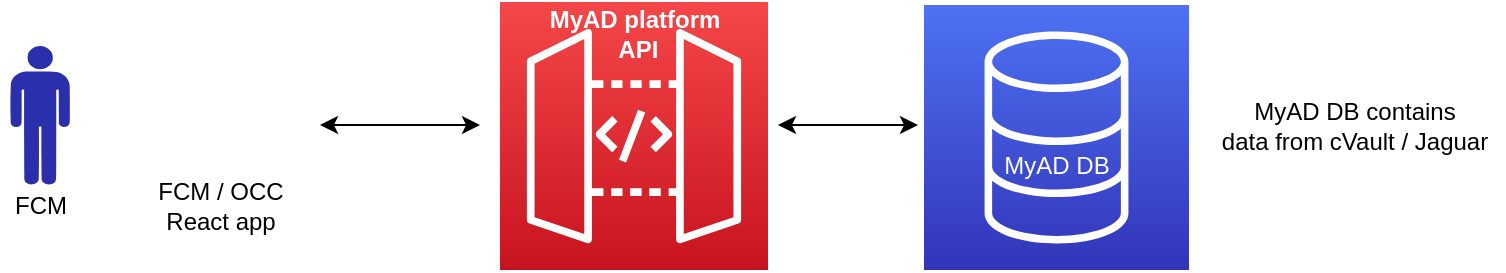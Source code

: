 <mxfile version="12.7.3" type="github">
  <diagram id="SjLeIIDS42xYTo4wjzNZ" name="Page-1">
    <mxGraphModel dx="1050" dy="464" grid="1" gridSize="10" guides="1" tooltips="1" connect="1" arrows="1" fold="1" page="1" pageScale="1" pageWidth="850" pageHeight="1100" math="0" shadow="0">
      <root>
        <mxCell id="0" />
        <mxCell id="Ka8gP7VvI0fFcUKiOHhF-43" value="app view" style="locked=1;" parent="0" visible="0" />
        <mxCell id="Ka8gP7VvI0fFcUKiOHhF-44" value="&lt;div style=&quot;text-align: justify&quot;&gt;&lt;span style=&quot;color: rgb(102 , 0 , 204)&quot;&gt;&amp;nbsp; &amp;nbsp; Business Layer&lt;/span&gt;&lt;/div&gt;&lt;div style=&quot;text-align: justify&quot;&gt;&lt;span style=&quot;color: rgb(102 , 0 , 204)&quot;&gt;&lt;br&gt;&lt;/span&gt;&lt;/div&gt;&lt;div style=&quot;text-align: justify&quot;&gt;&lt;span style=&quot;color: rgb(102 , 0 , 204)&quot;&gt;&lt;br&gt;&lt;/span&gt;&lt;/div&gt;&lt;div style=&quot;text-align: justify&quot;&gt;&lt;span style=&quot;color: rgb(102 , 0 , 204)&quot;&gt;&lt;br&gt;&lt;/span&gt;&lt;/div&gt;&lt;div style=&quot;text-align: justify&quot;&gt;&lt;span style=&quot;color: rgb(102 , 0 , 204)&quot;&gt;&lt;br&gt;&lt;/span&gt;&lt;/div&gt;&lt;div style=&quot;text-align: justify&quot;&gt;&lt;span style=&quot;color: rgb(102 , 0 , 204)&quot;&gt;&lt;br&gt;&lt;/span&gt;&lt;/div&gt;&lt;div style=&quot;text-align: justify&quot;&gt;&lt;span style=&quot;color: rgb(102 , 0 , 204)&quot;&gt;&lt;br&gt;&lt;/span&gt;&lt;/div&gt;&lt;div style=&quot;text-align: justify&quot;&gt;&lt;span style=&quot;color: rgb(102 , 0 , 204)&quot;&gt;&lt;br&gt;&lt;/span&gt;&lt;/div&gt;&lt;div style=&quot;text-align: justify&quot;&gt;&lt;span style=&quot;color: rgb(102 , 0 , 204)&quot;&gt;&lt;br&gt;&lt;/span&gt;&lt;/div&gt;&lt;div style=&quot;text-align: justify&quot;&gt;&lt;span style=&quot;color: rgb(102 , 0 , 204)&quot;&gt;&lt;br&gt;&lt;/span&gt;&lt;/div&gt;&lt;div style=&quot;text-align: justify&quot;&gt;&lt;br&gt;&lt;/div&gt;&lt;div style=&quot;text-align: justify&quot;&gt;&lt;span style=&quot;color: rgb(102 , 0 , 204)&quot;&gt;&lt;br&gt;&lt;/span&gt;&lt;/div&gt;" style="rounded=1;whiteSpace=wrap;html=1;fillColor=#e1d5e7;strokeColor=#9673a6;align=left;" parent="Ka8gP7VvI0fFcUKiOHhF-43" vertex="1">
          <mxGeometry x="144" y="300.25" width="580" height="189.75" as="geometry" />
        </mxCell>
        <mxCell id="Ka8gP7VvI0fFcUKiOHhF-45" value="&lt;span style=&quot;white-space: normal&quot;&gt;UI components (using horizon components)&lt;/span&gt;" style="rounded=1;whiteSpace=wrap;html=1;fillColor=#f8cecc;strokeColor=#b85450;fontColor=#CC0000;" parent="Ka8gP7VvI0fFcUKiOHhF-43" vertex="1">
          <mxGeometry x="186.308" y="431.525" width="481.846" height="50.325" as="geometry" />
        </mxCell>
        <mxCell id="Ka8gP7VvI0fFcUKiOHhF-46" value="controller / state management layer" style="rounded=1;whiteSpace=wrap;html=1;fillColor=#fff2cc;strokeColor=#d6b656;fontColor=#CC6600;" parent="Ka8gP7VvI0fFcUKiOHhF-43" vertex="1">
          <mxGeometry x="186.308" y="343.15" width="481.846" height="41.25" as="geometry" />
        </mxCell>
        <mxCell id="Ka8gP7VvI0fFcUKiOHhF-50" value="Application bootstrap and routing layer" style="rounded=1;whiteSpace=wrap;html=1;fillColor=#ffe6cc;strokeColor=#d79b00;fontColor=#FF8000;" parent="Ka8gP7VvI0fFcUKiOHhF-43" vertex="1">
          <mxGeometry x="143" y="168" width="580" height="74.25" as="geometry" />
        </mxCell>
        <mxCell id="Ka8gP7VvI0fFcUKiOHhF-55" value="" style="group" parent="Ka8gP7VvI0fFcUKiOHhF-43" vertex="1" connectable="0">
          <mxGeometry x="411.615" y="246.5" width="66.031" height="49.5" as="geometry" />
        </mxCell>
        <mxCell id="Ka8gP7VvI0fFcUKiOHhF-53" value="" style="shape=flexArrow;endArrow=classic;html=1;strokeColor=#d79b00;fontColor=#FF8000;fillColor=#ffe6cc;" parent="Ka8gP7VvI0fFcUKiOHhF-55" edge="1">
          <mxGeometry width="50" height="50" relative="1" as="geometry">
            <mxPoint as="sourcePoint" />
            <mxPoint y="49.5" as="targetPoint" />
          </mxGeometry>
        </mxCell>
        <mxCell id="Ka8gP7VvI0fFcUKiOHhF-54" value="delegate" style="text;html=1;align=center;verticalAlign=middle;resizable=0;points=[];autosize=1;fontColor=#FF8000;" parent="Ka8gP7VvI0fFcUKiOHhF-55" vertex="1">
          <mxGeometry x="12.492" y="8.25" width="60" height="20" as="geometry" />
        </mxCell>
        <mxCell id="Ka8gP7VvI0fFcUKiOHhF-57" value="Redux&lt;br&gt;Store" style="rounded=1;whiteSpace=wrap;html=1;fillColor=#d5e8d4;strokeColor=#82b366;direction=south;fontColor=#006600;" parent="Ka8gP7VvI0fFcUKiOHhF-43" vertex="1">
          <mxGeometry x="10" y="160" width="74.25" height="320" as="geometry" />
        </mxCell>
        <mxCell id="Ka8gP7VvI0fFcUKiOHhF-58" value="" style="shape=flexArrow;endArrow=classic;startArrow=classic;html=1;strokeColor=#82b366;fontColor=#006600;fillColor=#d5e8d4;" parent="Ka8gP7VvI0fFcUKiOHhF-43" edge="1">
          <mxGeometry width="50" height="50" relative="1" as="geometry">
            <mxPoint x="85.25" y="204" as="sourcePoint" />
            <mxPoint x="141" y="204" as="targetPoint" />
          </mxGeometry>
        </mxCell>
        <mxCell id="Ka8gP7VvI0fFcUKiOHhF-59" value="" style="shape=flexArrow;endArrow=classic;startArrow=classic;html=1;strokeColor=#82b366;fontColor=#006600;fillColor=#d5e8d4;" parent="Ka8gP7VvI0fFcUKiOHhF-43" edge="1">
          <mxGeometry width="50" height="50" relative="1" as="geometry">
            <mxPoint x="85.25" y="384.4" as="sourcePoint" />
            <mxPoint x="141" y="384.4" as="targetPoint" />
          </mxGeometry>
        </mxCell>
        <mxCell id="Ka8gP7VvI0fFcUKiOHhF-60" value="store &lt;br&gt;and retieve&amp;nbsp;&lt;br&gt;data" style="text;html=1;align=center;verticalAlign=middle;resizable=0;points=[];autosize=1;fontColor=#006600;" parent="Ka8gP7VvI0fFcUKiOHhF-43" vertex="1">
          <mxGeometry x="81" y="260" width="80" height="50" as="geometry" />
        </mxCell>
        <mxCell id="Ka8gP7VvI0fFcUKiOHhF-61" value="MyAD&lt;br&gt;Platform API&lt;br&gt;(1)" style="rounded=1;whiteSpace=wrap;html=1;direction=south;fillColor=#dae8fc;strokeColor=#6c8ebf;fontColor=#0000CC;dashed=1;" parent="Ka8gP7VvI0fFcUKiOHhF-43" vertex="1">
          <mxGeometry x="780" y="302.02" width="60" height="186.22" as="geometry" />
        </mxCell>
        <mxCell id="Ka8gP7VvI0fFcUKiOHhF-62" value="" style="shape=flexArrow;endArrow=classic;startArrow=classic;html=1;strokeColor=#6c8ebf;fontColor=#006600;fillColor=#dae8fc;exitX=1;exitY=0.5;exitDx=0;exitDy=0;" parent="Ka8gP7VvI0fFcUKiOHhF-43" source="Ka8gP7VvI0fFcUKiOHhF-46" edge="1">
          <mxGeometry width="50" height="50" relative="1" as="geometry">
            <mxPoint x="723" y="363.28" as="sourcePoint" />
            <mxPoint x="778.75" y="363.28" as="targetPoint" />
          </mxGeometry>
        </mxCell>
        <mxCell id="Ka8gP7VvI0fFcUKiOHhF-63" value="api calls" style="text;html=1;align=center;verticalAlign=middle;resizable=0;points=[];autosize=1;fontColor=#0000CC;" parent="Ka8gP7VvI0fFcUKiOHhF-43" vertex="1">
          <mxGeometry x="720" y="323.15" width="60" height="20" as="geometry" />
        </mxCell>
        <mxCell id="Ka8gP7VvI0fFcUKiOHhF-66" value="(1) : The MyAD platform API is covered in another ARD" style="text;align=right;verticalAlign=middle;resizable=0;points=[];autosize=1;fontColor=#0000CC;labelBorderColor=none;textDirection=ltr;labelPosition=left;verticalLabelPosition=middle;" parent="Ka8gP7VvI0fFcUKiOHhF-43" vertex="1">
          <mxGeometry x="452" y="510" width="328" height="20" as="geometry" />
        </mxCell>
        <mxCell id="Ka8gP7VvI0fFcUKiOHhF-67" value="" style="shape=flexArrow;endArrow=classic;html=1;strokeColor=#6600CC;fontColor=#0000CC;" parent="Ka8gP7VvI0fFcUKiOHhF-43" edge="1">
          <mxGeometry width="50" height="50" relative="1" as="geometry">
            <mxPoint x="280" y="388" as="sourcePoint" />
            <mxPoint x="280" y="428" as="targetPoint" />
          </mxGeometry>
        </mxCell>
        <mxCell id="Ka8gP7VvI0fFcUKiOHhF-68" value="" style="shape=flexArrow;endArrow=classic;html=1;strokeColor=#6600CC;fontColor=#0000CC;" parent="Ka8gP7VvI0fFcUKiOHhF-43" edge="1">
          <mxGeometry width="50" height="50" relative="1" as="geometry">
            <mxPoint x="510" y="428.53" as="sourcePoint" />
            <mxPoint x="510" y="388.53" as="targetPoint" />
          </mxGeometry>
        </mxCell>
        <mxCell id="Ka8gP7VvI0fFcUKiOHhF-69" value="re-render on&lt;br&gt;&amp;nbsp;state changes" style="text;html=1;align=center;verticalAlign=middle;resizable=0;points=[];autosize=1;fontColor=#0000CC;" parent="Ka8gP7VvI0fFcUKiOHhF-43" vertex="1">
          <mxGeometry x="179" y="393.53" width="90" height="30" as="geometry" />
        </mxCell>
        <mxCell id="Ka8gP7VvI0fFcUKiOHhF-71" value="notify on &lt;br&gt;UI events" style="text;html=1;align=center;verticalAlign=middle;resizable=0;points=[];autosize=1;fontColor=#0000CC;" parent="Ka8gP7VvI0fFcUKiOHhF-43" vertex="1">
          <mxGeometry x="530" y="393.53" width="70" height="30" as="geometry" />
        </mxCell>
        <mxCell id="bXQwL9Fw8VNqXE39m1aw-1" value="Auth system :&amp;nbsp;&lt;br&gt;Onelogin via cognito" style="rounded=1;whiteSpace=wrap;html=1;fillColor=#f8cecc;strokeColor=#b85450;fontColor=#CC0000;" parent="Ka8gP7VvI0fFcUKiOHhF-43" vertex="1">
          <mxGeometry x="759" y="28" width="90" height="90" as="geometry" />
        </mxCell>
        <mxCell id="bXQwL9Fw8VNqXE39m1aw-2" value="" style="shape=flexArrow;endArrow=classic;startArrow=classic;html=1;fontColor=#CC0000;fillColor=#f8cecc;strokeColor=#b85450;" parent="Ka8gP7VvI0fFcUKiOHhF-43" edge="1">
          <mxGeometry width="50" height="50" relative="1" as="geometry">
            <mxPoint x="721" y="163" as="sourcePoint" />
            <mxPoint x="761" y="123" as="targetPoint" />
          </mxGeometry>
        </mxCell>
        <mxCell id="1" value="infra view" style="locked=1;" parent="0" visible="0" />
        <mxCell id="Ka8gP7VvI0fFcUKiOHhF-109" value="VPC" style="points=[[0,0],[0.25,0],[0.5,0],[0.75,0],[1,0],[1,0.25],[1,0.5],[1,0.75],[1,1],[0.75,1],[0.5,1],[0.25,1],[0,1],[0,0.75],[0,0.5],[0,0.25]];outlineConnect=0;gradientColor=none;html=1;whiteSpace=wrap;fontSize=12;fontStyle=0;shape=mxgraph.aws4.group;grIcon=mxgraph.aws4.group_vpc;strokeColor=#248814;fillColor=none;verticalAlign=top;align=left;spacingLeft=30;fontColor=#AAB7B8;dashed=0;" parent="1" vertex="1">
          <mxGeometry x="325" y="146.73" width="475" height="223.27" as="geometry" />
        </mxCell>
        <mxCell id="Ka8gP7VvI0fFcUKiOHhF-107" value="AWS Cloud" style="points=[[0,0],[0.25,0],[0.5,0],[0.75,0],[1,0],[1,0.25],[1,0.5],[1,0.75],[1,1],[0.75,1],[0.5,1],[0.25,1],[0,1],[0,0.75],[0,0.5],[0,0.25]];outlineConnect=0;gradientColor=none;html=1;whiteSpace=wrap;fontSize=12;fontStyle=0;shape=mxgraph.aws4.group;grIcon=mxgraph.aws4.group_aws_cloud_alt;strokeColor=#232F3E;fillColor=none;verticalAlign=top;align=left;spacingLeft=30;fontColor=#232F3E;dashed=0;" parent="1" vertex="1">
          <mxGeometry x="280" y="10" width="540" height="480" as="geometry" />
        </mxCell>
        <mxCell id="Ka8gP7VvI0fFcUKiOHhF-108" value="EU West 1" style="points=[[0,0],[0.25,0],[0.5,0],[0.75,0],[1,0],[1,0.25],[1,0.5],[1,0.75],[1,1],[0.75,1],[0.5,1],[0.25,1],[0,1],[0,0.75],[0,0.5],[0,0.25]];outlineConnect=0;gradientColor=none;html=1;whiteSpace=wrap;fontSize=12;fontStyle=0;shape=mxgraph.aws4.group;grIcon=mxgraph.aws4.group_region;strokeColor=#147EBA;fillColor=none;verticalAlign=top;align=left;spacingLeft=30;fontColor=#147EBA;dashed=0;" parent="1" vertex="1">
          <mxGeometry x="300" y="40" width="510" height="430" as="geometry" />
        </mxCell>
        <mxCell id="Ka8gP7VvI0fFcUKiOHhF-110" value="" style="whiteSpace=wrap;html=1;aspect=fixed;fontColor=#000000;align=center;" parent="1" vertex="1">
          <mxGeometry x="8" y="30" width="250" height="250" as="geometry" />
        </mxCell>
        <mxCell id="gB_tlkMbJe6bkOpFI1ri-7" value="" style="outlineConnect=0;fontColor=#232F3E;gradientColor=none;fillColor=#5A30B5;strokeColor=none;dashed=0;verticalLabelPosition=bottom;verticalAlign=top;align=center;html=1;fontSize=12;fontStyle=0;aspect=fixed;pointerEvents=1;shape=mxgraph.aws4.application_load_balancer;" parent="1" vertex="1">
          <mxGeometry x="336" y="184.13" width="58" height="58" as="geometry" />
        </mxCell>
        <mxCell id="gB_tlkMbJe6bkOpFI1ri-8" value="" style="outlineConnect=0;fillColor=#3399FF;strokeColor=#6c8ebf;dashed=0;verticalLabelPosition=bottom;verticalAlign=top;align=center;html=1;fontSize=12;fontStyle=0;aspect=fixed;pointerEvents=1;shape=mxgraph.aws4.hosted_zone;" parent="1" vertex="1">
          <mxGeometry x="311" y="67" width="58" height="57.26" as="geometry" />
        </mxCell>
        <mxCell id="gB_tlkMbJe6bkOpFI1ri-15" value="" style="edgeStyle=orthogonalEdgeStyle;rounded=0;orthogonalLoop=1;jettySize=auto;html=1;" parent="1" source="gB_tlkMbJe6bkOpFI1ri-7" target="gB_tlkMbJe6bkOpFI1ri-9" edge="1">
          <mxGeometry relative="1" as="geometry">
            <mxPoint x="410" y="212.63" as="sourcePoint" />
          </mxGeometry>
        </mxCell>
        <mxCell id="gB_tlkMbJe6bkOpFI1ri-18" style="edgeStyle=orthogonalEdgeStyle;rounded=0;orthogonalLoop=1;jettySize=auto;html=1;entryX=0;entryY=0.504;entryDx=0;entryDy=0;entryPerimeter=0;startArrow=classic;startFill=1;" parent="1" source="gB_tlkMbJe6bkOpFI1ri-9" target="gB_tlkMbJe6bkOpFI1ri-6" edge="1">
          <mxGeometry relative="1" as="geometry" />
        </mxCell>
        <mxCell id="gB_tlkMbJe6bkOpFI1ri-9" value="" style="outlineConnect=0;fontColor=#232F3E;gradientColor=none;fillColor=#D05C17;strokeColor=none;dashed=0;verticalLabelPosition=bottom;verticalAlign=top;align=center;html=1;fontSize=12;fontStyle=0;aspect=fixed;pointerEvents=1;shape=mxgraph.aws4.lambda_function;" parent="1" vertex="1">
          <mxGeometry x="440" y="183.13" width="59" height="59" as="geometry" />
        </mxCell>
        <mxCell id="gB_tlkMbJe6bkOpFI1ri-11" value="" style="group" parent="1" vertex="1" connectable="0">
          <mxGeometry x="561" y="182.13" width="92" height="59" as="geometry" />
        </mxCell>
        <mxCell id="gB_tlkMbJe6bkOpFI1ri-6" value="" style="outlineConnect=0;fontColor=#232F3E;gradientColor=none;fillColor=#5A30B5;strokeColor=none;dashed=0;verticalLabelPosition=bottom;verticalAlign=top;align=center;html=1;fontSize=12;fontStyle=0;aspect=fixed;pointerEvents=1;shape=mxgraph.aws4.endpoints;" parent="gB_tlkMbJe6bkOpFI1ri-11" vertex="1">
          <mxGeometry y="16.985" width="26.818" height="26.818" as="geometry" />
        </mxCell>
        <mxCell id="gB_tlkMbJe6bkOpFI1ri-10" value="" style="outlineConnect=0;fontColor=#232F3E;gradientColor=none;fillColor=#5A30B5;strokeColor=none;dashed=0;verticalLabelPosition=bottom;verticalAlign=top;align=center;html=1;fontSize=12;fontStyle=0;aspect=fixed;pointerEvents=1;shape=mxgraph.aws4.endpoint;" parent="gB_tlkMbJe6bkOpFI1ri-11" vertex="1">
          <mxGeometry x="30.041" width="59" height="59" as="geometry" />
        </mxCell>
        <mxCell id="gB_tlkMbJe6bkOpFI1ri-12" value="" style="outlineConnect=0;fontColor=#232F3E;gradientColor=none;fillColor=#277116;strokeColor=none;dashed=0;verticalLabelPosition=bottom;verticalAlign=top;align=center;html=1;fontSize=12;fontStyle=0;aspect=fixed;pointerEvents=1;shape=mxgraph.aws4.bucket_with_objects;" parent="1" vertex="1">
          <mxGeometry x="721" y="183.13" width="55" height="57.2" as="geometry" />
        </mxCell>
        <mxCell id="gB_tlkMbJe6bkOpFI1ri-19" value="" style="edgeStyle=orthogonalEdgeStyle;rounded=0;orthogonalLoop=1;jettySize=auto;html=1;startArrow=classic;startFill=1;" parent="1" source="gB_tlkMbJe6bkOpFI1ri-10" target="gB_tlkMbJe6bkOpFI1ri-12" edge="1">
          <mxGeometry relative="1" as="geometry" />
        </mxCell>
        <mxCell id="gB_tlkMbJe6bkOpFI1ri-20" value="Route 53 &lt;br&gt;hosted zone" style="text;html=1;align=center;verticalAlign=middle;resizable=0;points=[];autosize=1;fontColor=#3399FF;" parent="1" vertex="1">
          <mxGeometry x="369" y="80" width="80" height="30" as="geometry" />
        </mxCell>
        <mxCell id="gB_tlkMbJe6bkOpFI1ri-21" value="ALB" style="text;html=1;align=center;verticalAlign=middle;resizable=0;points=[];autosize=1;" parent="1" vertex="1">
          <mxGeometry x="343" y="242.63" width="40" height="20" as="geometry" />
        </mxCell>
        <mxCell id="gB_tlkMbJe6bkOpFI1ri-22" value="Lambda &lt;br&gt;as proxy" style="text;html=1;align=center;verticalAlign=middle;resizable=0;points=[];autosize=1;" parent="1" vertex="1">
          <mxGeometry x="441" y="244.63" width="60" height="30" as="geometry" />
        </mxCell>
        <mxCell id="gB_tlkMbJe6bkOpFI1ri-23" value="API gateway&lt;br&gt;with vpc endpoint&amp;nbsp;" style="text;html=1;align=center;verticalAlign=middle;resizable=0;points=[];autosize=1;" parent="1" vertex="1">
          <mxGeometry x="570" y="243.63" width="110" height="30" as="geometry" />
        </mxCell>
        <mxCell id="gB_tlkMbJe6bkOpFI1ri-24" value="S3 &lt;br&gt;bucket" style="text;html=1;align=center;verticalAlign=middle;resizable=0;points=[];autosize=1;" parent="1" vertex="1">
          <mxGeometry x="724.5" y="242.63" width="50" height="30" as="geometry" />
        </mxCell>
        <mxCell id="Ka8gP7VvI0fFcUKiOHhF-102" value="https" style="text;html=1;align=center;verticalAlign=middle;resizable=0;points=[];autosize=1;fontColor=#000000;" parent="1" vertex="1">
          <mxGeometry x="506" y="210.63" width="40" height="20" as="geometry" />
        </mxCell>
        <mxCell id="Ka8gP7VvI0fFcUKiOHhF-103" value="https" style="text;html=1;align=center;verticalAlign=middle;resizable=0;points=[];autosize=1;fontColor=#000000;" parent="1" vertex="1">
          <mxGeometry x="660" y="211.63" width="40" height="20" as="geometry" />
        </mxCell>
        <mxCell id="Ka8gP7VvI0fFcUKiOHhF-112" style="edgeStyle=orthogonalEdgeStyle;rounded=0;orthogonalLoop=1;jettySize=auto;html=1;strokeColor=#3399FF;fontColor=#000000;" parent="1" source="Ka8gP7VvI0fFcUKiOHhF-104" target="gB_tlkMbJe6bkOpFI1ri-8" edge="1">
          <mxGeometry relative="1" as="geometry" />
        </mxCell>
        <mxCell id="Ka8gP7VvI0fFcUKiOHhF-104" value="" style="verticalLabelPosition=bottom;html=1;fillColor=#28A8E0;verticalAlign=top;points=[[0.145,0.145,0],[0.856,0.145,0],[0.855,0.855,0],[0.145,0.855,0],[0.5,0,0], [1,0.5,0], [0.5,1,0],[0,0.5,0]];pointerEvents=1;align=center;shape=mxgraph.cisco_safe.capability.dns;fontColor=#000000;" parent="1" vertex="1">
          <mxGeometry x="120" y="70.63" width="50" height="50" as="geometry" />
        </mxCell>
        <mxCell id="Ka8gP7VvI0fFcUKiOHhF-111" value="target" style="text;html=1;align=center;verticalAlign=middle;resizable=0;points=[];autosize=1;fontColor=#000000;" parent="1" vertex="1">
          <mxGeometry x="390" y="211.63" width="50" height="20" as="geometry" />
        </mxCell>
        <mxCell id="Ka8gP7VvI0fFcUKiOHhF-113" value="dns resolution" style="text;html=1;align=center;verticalAlign=middle;resizable=0;points=[];autosize=1;fontColor=#3399FF;" parent="1" vertex="1">
          <mxGeometry x="170" y="70.63" width="90" height="20" as="geometry" />
        </mxCell>
        <mxCell id="Ka8gP7VvI0fFcUKiOHhF-117" value="" style="pointerEvents=1;shadow=0;dashed=0;html=1;strokeColor=none;fillColor=#434445;aspect=fixed;labelPosition=center;verticalLabelPosition=bottom;verticalAlign=top;align=center;outlineConnect=0;shape=mxgraph.vvd.web_browser;fontColor=#3399FF;" parent="1" vertex="1">
          <mxGeometry x="106" y="177.13" width="92.77" height="65.87" as="geometry" />
        </mxCell>
        <mxCell id="Ka8gP7VvI0fFcUKiOHhF-118" style="edgeStyle=orthogonalEdgeStyle;rounded=0;orthogonalLoop=1;jettySize=auto;html=1;strokeColor=#3399FF;fontColor=#000000;entryX=0.64;entryY=0.987;entryDx=0;entryDy=0;entryPerimeter=0;" parent="1" source="Ka8gP7VvI0fFcUKiOHhF-117" target="Ka8gP7VvI0fFcUKiOHhF-104" edge="1">
          <mxGeometry relative="1" as="geometry">
            <mxPoint x="180" y="106" as="sourcePoint" />
            <mxPoint x="321.086" y="106" as="targetPoint" />
          </mxGeometry>
        </mxCell>
        <mxCell id="Ka8gP7VvI0fFcUKiOHhF-119" value="dns resolution" style="text;html=1;align=center;verticalAlign=middle;resizable=0;points=[];autosize=1;fontColor=#3399FF;" parent="1" vertex="1">
          <mxGeometry x="60" y="145" width="90" height="20" as="geometry" />
        </mxCell>
        <mxCell id="Ka8gP7VvI0fFcUKiOHhF-120" value="" style="endArrow=classic;html=1;strokeColor=#000000;fontColor=#3399FF;entryX=0.032;entryY=0.283;entryDx=0;entryDy=0;entryPerimeter=0;startArrow=classic;startFill=1;" parent="1" source="Ka8gP7VvI0fFcUKiOHhF-117" target="Ka8gP7VvI0fFcUKiOHhF-109" edge="1">
          <mxGeometry width="50" height="50" relative="1" as="geometry">
            <mxPoint x="10" y="560" as="sourcePoint" />
            <mxPoint x="60" y="510" as="targetPoint" />
          </mxGeometry>
        </mxCell>
        <mxCell id="Ka8gP7VvI0fFcUKiOHhF-121" value="https" style="text;html=1;align=center;verticalAlign=middle;resizable=0;points=[];autosize=1;fontColor=#000000;" parent="1" vertex="1">
          <mxGeometry x="205" y="211.63" width="40" height="20" as="geometry" />
        </mxCell>
        <mxCell id="Ka8gP7VvI0fFcUKiOHhF-122" value="Airbus LAN" style="text;html=1;align=center;verticalAlign=middle;resizable=0;points=[];autosize=1;fontColor=#000000;" parent="1" vertex="1">
          <mxGeometry x="8" y="30" width="80" height="20" as="geometry" />
        </mxCell>
        <mxCell id="Ka8gP7VvI0fFcUKiOHhF-123" value="user browser" style="text;html=1;align=center;verticalAlign=middle;resizable=0;points=[];autosize=1;fontColor=#000000;" parent="1" vertex="1">
          <mxGeometry x="112.39" y="243" width="80" height="20" as="geometry" />
        </mxCell>
        <mxCell id="gB_tlkMbJe6bkOpFI1ri-27" value="functional system diagram" style="locked=1;" parent="0" visible="0" />
        <mxCell id="lj5Vsi1nTVtL1hlr0WQ2-26" value="API platform (1)" style="rounded=1;whiteSpace=wrap;html=1;fillColor=#f8cecc;strokeColor=#b85450;fontColor=#FF0000;" parent="gB_tlkMbJe6bkOpFI1ri-27" vertex="1">
          <mxGeometry x="10" y="236" width="820" height="60" as="geometry" />
        </mxCell>
        <mxCell id="lj5Vsi1nTVtL1hlr0WQ2-27" value="DB Storage&amp;nbsp; (1)" style="rounded=1;whiteSpace=wrap;html=1;fillColor=#f8cecc;strokeColor=#b85450;fontColor=#FF0000;" parent="gB_tlkMbJe6bkOpFI1ri-27" vertex="1">
          <mxGeometry x="10" y="333" width="820" height="60" as="geometry" />
        </mxCell>
        <mxCell id="lj5Vsi1nTVtL1hlr0WQ2-28" value="" style="endArrow=classic;startArrow=classic;html=1;fontColor=#FFFFFF;strokeColor=#FF0000;" parent="gB_tlkMbJe6bkOpFI1ri-27" edge="1">
          <mxGeometry width="50" height="50" relative="1" as="geometry">
            <mxPoint x="279.5" y="330" as="sourcePoint" />
            <mxPoint x="279.5" y="300" as="targetPoint" />
          </mxGeometry>
        </mxCell>
        <mxCell id="lj5Vsi1nTVtL1hlr0WQ2-35" value="&lt;font color=&quot;#000000&quot;&gt;(1) : detailled in MyAD Platform API ARD&lt;/font&gt;" style="text;html=1;align=center;verticalAlign=middle;resizable=0;points=[];autosize=1;fontColor=#FFFFFF;" parent="gB_tlkMbJe6bkOpFI1ri-27" vertex="1">
          <mxGeometry x="20" y="430" width="230" height="20" as="geometry" />
        </mxCell>
        <mxCell id="Ka8gP7VvI0fFcUKiOHhF-72" value="" style="endArrow=classic;startArrow=classic;html=1;fontColor=#FFFFFF;strokeColor=#FF0000;" parent="gB_tlkMbJe6bkOpFI1ri-27" edge="1">
          <mxGeometry width="50" height="50" relative="1" as="geometry">
            <mxPoint x="270" y="230" as="sourcePoint" />
            <mxPoint x="270" y="190" as="targetPoint" />
          </mxGeometry>
        </mxCell>
        <mxCell id="Ka8gP7VvI0fFcUKiOHhF-75" value="" style="endArrow=classic;startArrow=classic;html=1;fontColor=#FFFFFF;strokeColor=#FF0000;" parent="gB_tlkMbJe6bkOpFI1ri-27" edge="1">
          <mxGeometry width="50" height="50" relative="1" as="geometry">
            <mxPoint x="730" y="230" as="sourcePoint" />
            <mxPoint x="730" y="190" as="targetPoint" />
          </mxGeometry>
        </mxCell>
        <mxCell id="Ka8gP7VvI0fFcUKiOHhF-79" value="" style="endArrow=classic;startArrow=classic;html=1;fontColor=#FFFFFF;strokeColor=#FF0000;" parent="gB_tlkMbJe6bkOpFI1ri-27" edge="1">
          <mxGeometry width="50" height="50" relative="1" as="geometry">
            <mxPoint x="580" y="226" as="sourcePoint" />
            <mxPoint x="580" y="186" as="targetPoint" />
          </mxGeometry>
        </mxCell>
        <mxCell id="Ka8gP7VvI0fFcUKiOHhF-83" value="" style="group" parent="gB_tlkMbJe6bkOpFI1ri-27" vertex="1" connectable="0">
          <mxGeometry x="660" y="114" width="150" height="67" as="geometry" />
        </mxCell>
        <mxCell id="Ka8gP7VvI0fFcUKiOHhF-80" value="OCC&lt;br&gt;&lt;br&gt;&lt;br&gt;&lt;br&gt;" style="rounded=1;whiteSpace=wrap;html=1;align=left;fillColor=#ffe6cc;strokeColor=#d79b00;fontColor=#FF8000;" parent="Ka8gP7VvI0fFcUKiOHhF-83" vertex="1">
          <mxGeometry width="150" height="67" as="geometry" />
        </mxCell>
        <mxCell id="Ka8gP7VvI0fFcUKiOHhF-76" value="Occ Dashboard" style="rounded=1;whiteSpace=wrap;html=1;align=center;fillColor=#ffe6cc;strokeColor=#d79b00;fontColor=#FF8000;" parent="Ka8gP7VvI0fFcUKiOHhF-83" vertex="1">
          <mxGeometry x="22" y="26" width="120" height="35" as="geometry" />
        </mxCell>
        <mxCell id="Ka8gP7VvI0fFcUKiOHhF-84" value="" style="group" parent="gB_tlkMbJe6bkOpFI1ri-27" vertex="1" connectable="0">
          <mxGeometry x="500" y="114" width="150" height="67" as="geometry" />
        </mxCell>
        <mxCell id="Ka8gP7VvI0fFcUKiOHhF-74" value="Profile&lt;br&gt;&lt;br&gt;&lt;br&gt;&lt;br&gt;" style="rounded=1;whiteSpace=wrap;html=1;align=left;fillColor=#d5e8d4;strokeColor=#82b366;fontColor=#009900;" parent="Ka8gP7VvI0fFcUKiOHhF-84" vertex="1">
          <mxGeometry width="150" height="67" as="geometry" />
        </mxCell>
        <mxCell id="Ka8gP7VvI0fFcUKiOHhF-77" value="data" style="rounded=1;whiteSpace=wrap;html=1;align=center;fillColor=#d5e8d4;strokeColor=#82b366;fontColor=#009900;" parent="Ka8gP7VvI0fFcUKiOHhF-84" vertex="1">
          <mxGeometry x="10" y="28" width="60" height="30" as="geometry" />
        </mxCell>
        <mxCell id="Ka8gP7VvI0fFcUKiOHhF-78" value="GDPR" style="rounded=1;whiteSpace=wrap;html=1;align=center;fillColor=#d5e8d4;strokeColor=#82b366;fontColor=#009900;" parent="Ka8gP7VvI0fFcUKiOHhF-84" vertex="1">
          <mxGeometry x="80" y="28" width="60" height="30" as="geometry" />
        </mxCell>
        <mxCell id="Ka8gP7VvI0fFcUKiOHhF-85" value="" style="group" parent="gB_tlkMbJe6bkOpFI1ri-27" vertex="1" connectable="0">
          <mxGeometry x="10" y="114" width="480" height="67" as="geometry" />
        </mxCell>
        <mxCell id="lj5Vsi1nTVtL1hlr0WQ2-30" value="&lt;font&gt;&amp;nbsp;Fcm&lt;br&gt;&lt;br&gt;&lt;br&gt;&lt;br&gt;&lt;/font&gt;" style="rounded=1;whiteSpace=wrap;html=1;fillColor=#dae8fc;strokeColor=#6c8ebf;align=left;fontColor=#0000CC;" parent="Ka8gP7VvI0fFcUKiOHhF-85" vertex="1">
          <mxGeometry width="480" height="67" as="geometry" />
        </mxCell>
        <mxCell id="lj5Vsi1nTVtL1hlr0WQ2-25" value="MSN details view" style="rounded=1;whiteSpace=wrap;html=1;fillColor=#dae8fc;strokeColor=#6c8ebf;fontColor=#0000CC;" parent="Ka8gP7VvI0fFcUKiOHhF-85" vertex="1">
          <mxGeometry x="148" y="24" width="108" height="40" as="geometry" />
        </mxCell>
        <mxCell id="lj5Vsi1nTVtL1hlr0WQ2-31" value="TLB / CLB Dashboard" style="rounded=1;whiteSpace=wrap;html=1;fillColor=#dae8fc;strokeColor=#6c8ebf;fontColor=#0000CC;" parent="Ka8gP7VvI0fFcUKiOHhF-85" vertex="1">
          <mxGeometry x="10" y="24" width="130" height="40" as="geometry" />
        </mxCell>
        <mxCell id="lj5Vsi1nTVtL1hlr0WQ2-32" value="FCM Dashboard" style="rounded=1;whiteSpace=wrap;html=1;fillColor=#dae8fc;strokeColor=#6c8ebf;fontColor=#0000CC;" parent="Ka8gP7VvI0fFcUKiOHhF-85" vertex="1">
          <mxGeometry x="262" y="23" width="100" height="40" as="geometry" />
        </mxCell>
        <mxCell id="lj5Vsi1nTVtL1hlr0WQ2-37" value="Reporting" style="rounded=1;whiteSpace=wrap;html=1;fillColor=#dae8fc;strokeColor=#6c8ebf;fontColor=#0000CC;" parent="Ka8gP7VvI0fFcUKiOHhF-85" vertex="1">
          <mxGeometry x="370" y="23" width="100" height="40" as="geometry" />
        </mxCell>
        <mxCell id="mZV7JVjNdz0op6qMwDoK-1" value="" style="endArrow=classic;startArrow=classic;html=1;fontColor=#FFFFFF;strokeColor=#FF0000;" parent="gB_tlkMbJe6bkOpFI1ri-27" edge="1">
          <mxGeometry width="50" height="50" relative="1" as="geometry">
            <mxPoint x="640" y="330" as="sourcePoint" />
            <mxPoint x="640" y="300" as="targetPoint" />
          </mxGeometry>
        </mxCell>
        <mxCell id="mZV7JVjNdz0op6qMwDoK-2" value="" style="endArrow=classic;startArrow=classic;html=1;fontColor=#FFFFFF;strokeColor=#FF0000;" parent="gB_tlkMbJe6bkOpFI1ri-27" edge="1">
          <mxGeometry width="50" height="50" relative="1" as="geometry">
            <mxPoint x="440" y="330" as="sourcePoint" />
            <mxPoint x="440" y="300" as="targetPoint" />
          </mxGeometry>
        </mxCell>
        <mxCell id="lj5Vsi1nTVtL1hlr0WQ2-1" value="contextual view" style="locked=1;" parent="0" />
        <mxCell id="lj5Vsi1nTVtL1hlr0WQ2-4" value="" style="outlineConnect=0;fontColor=#232F3E;gradientColor=#F54749;gradientDirection=north;fillColor=#C7131F;strokeColor=#ffffff;dashed=0;verticalLabelPosition=bottom;verticalAlign=top;align=center;html=1;fontSize=12;fontStyle=0;aspect=fixed;shape=mxgraph.aws4.resourceIcon;resIcon=mxgraph.aws4.api_gateway;" parent="lj5Vsi1nTVtL1hlr0WQ2-1" vertex="1">
          <mxGeometry x="260" y="188" width="134" height="134" as="geometry" />
        </mxCell>
        <mxCell id="lj5Vsi1nTVtL1hlr0WQ2-5" value="MyAD platform&lt;br&gt;&amp;nbsp;API" style="text;html=1;align=center;verticalAlign=middle;resizable=0;points=[];autosize=1;fontColor=#FFFFFF;fontStyle=1" parent="lj5Vsi1nTVtL1hlr0WQ2-1" vertex="1">
          <mxGeometry x="277" y="189" width="100" height="30" as="geometry" />
        </mxCell>
        <mxCell id="lj5Vsi1nTVtL1hlr0WQ2-7" value="" style="outlineConnect=0;fontColor=#232F3E;gradientColor=#4D72F3;gradientDirection=north;fillColor=#3334B9;strokeColor=#ffffff;dashed=0;verticalLabelPosition=bottom;verticalAlign=top;align=center;html=1;fontSize=12;fontStyle=0;aspect=fixed;shape=mxgraph.aws4.resourceIcon;resIcon=mxgraph.aws4.database;" parent="lj5Vsi1nTVtL1hlr0WQ2-1" vertex="1">
          <mxGeometry x="472" y="189.5" width="132.5" height="132.5" as="geometry" />
        </mxCell>
        <mxCell id="lj5Vsi1nTVtL1hlr0WQ2-8" value="MyAD DB" style="text;html=1;align=center;verticalAlign=middle;resizable=0;points=[];autosize=1;fontColor=#FFFFFF;" parent="lj5Vsi1nTVtL1hlr0WQ2-1" vertex="1">
          <mxGeometry x="503.25" y="260" width="70" height="20" as="geometry" />
        </mxCell>
        <mxCell id="lj5Vsi1nTVtL1hlr0WQ2-9" value="" style="endArrow=classic;startArrow=classic;html=1;fontColor=#FFFFFF;" parent="lj5Vsi1nTVtL1hlr0WQ2-1" edge="1">
          <mxGeometry width="50" height="50" relative="1" as="geometry">
            <mxPoint x="170" y="249.5" as="sourcePoint" />
            <mxPoint x="250" y="249.5" as="targetPoint" />
          </mxGeometry>
        </mxCell>
        <mxCell id="lj5Vsi1nTVtL1hlr0WQ2-10" value="" style="endArrow=classic;startArrow=classic;html=1;fontColor=#FFFFFF;" parent="lj5Vsi1nTVtL1hlr0WQ2-1" edge="1">
          <mxGeometry width="50" height="50" relative="1" as="geometry">
            <mxPoint x="399" y="249.5" as="sourcePoint" />
            <mxPoint x="469" y="249.5" as="targetPoint" />
            <Array as="points">
              <mxPoint x="469" y="249.5" />
            </Array>
          </mxGeometry>
        </mxCell>
        <mxCell id="lj5Vsi1nTVtL1hlr0WQ2-15" value="&lt;font color=&quot;#000000&quot;&gt;MyAD DB contains &lt;br&gt;data from cVault / Jaguar&lt;br&gt;&lt;/font&gt;" style="text;html=1;align=center;verticalAlign=middle;resizable=0;points=[];autosize=1;fontColor=#FFFFFF;" parent="lj5Vsi1nTVtL1hlr0WQ2-1" vertex="1">
          <mxGeometry x="612" y="235" width="150" height="30" as="geometry" />
        </mxCell>
        <mxCell id="lj5Vsi1nTVtL1hlr0WQ2-17" value="" style="group" parent="lj5Vsi1nTVtL1hlr0WQ2-1" vertex="1" connectable="0">
          <mxGeometry x="10" y="210" width="40" height="90" as="geometry" />
        </mxCell>
        <mxCell id="lj5Vsi1nTVtL1hlr0WQ2-2" value="" style="verticalLabelPosition=bottom;html=1;fillColor=#2B2FAB;verticalAlign=top;align=center;pointerEvents=1;shape=mxgraph.cisco_safe.design.actor_2;strokeColor=#6c8ebf;" parent="lj5Vsi1nTVtL1hlr0WQ2-17" vertex="1">
          <mxGeometry x="5" width="30" height="70" as="geometry" />
        </mxCell>
        <mxCell id="lj5Vsi1nTVtL1hlr0WQ2-16" value="&lt;font color=&quot;#000000&quot;&gt;FCM&lt;/font&gt;" style="text;html=1;align=center;verticalAlign=middle;resizable=0;points=[];autosize=1;fontColor=#FFFFFF;" parent="lj5Vsi1nTVtL1hlr0WQ2-17" vertex="1">
          <mxGeometry y="70" width="40" height="20" as="geometry" />
        </mxCell>
        <mxCell id="lj5Vsi1nTVtL1hlr0WQ2-23" value="" style="group" parent="lj5Vsi1nTVtL1hlr0WQ2-1" vertex="1" connectable="0">
          <mxGeometry x="70" y="211.13" width="100" height="94.25" as="geometry" />
        </mxCell>
        <mxCell id="lj5Vsi1nTVtL1hlr0WQ2-21" value="" style="group" parent="lj5Vsi1nTVtL1hlr0WQ2-23" vertex="1" connectable="0">
          <mxGeometry x="17.68" width="64.63" height="69.25" as="geometry" />
        </mxCell>
        <mxCell id="lj5Vsi1nTVtL1hlr0WQ2-3" value="" style="shape=image;html=1;verticalAlign=top;verticalLabelPosition=bottom;labelBackgroundColor=#ffffff;imageAspect=0;aspect=fixed;image=https://cdn2.iconfinder.com/data/icons/line-hero-essentials/32/Essentials_screen_computer-128.png;fillColor=#2B2FAB;gradientColor=#ffffff;" parent="lj5Vsi1nTVtL1hlr0WQ2-21" vertex="1">
          <mxGeometry width="64.63" height="64.63" as="geometry" />
        </mxCell>
        <mxCell id="lj5Vsi1nTVtL1hlr0WQ2-20" value="" style="shape=image;verticalLabelPosition=bottom;labelBackgroundColor=#ffffff;verticalAlign=top;aspect=fixed;imageAspect=0;image=https://upload.wikimedia.org/wikipedia/commons/thumb/a/a7/React-icon.svg/512px-React-icon.svg.png;" parent="lj5Vsi1nTVtL1hlr0WQ2-21" vertex="1">
          <mxGeometry x="10.166" y="7.013" width="45.126" height="31.906" as="geometry" />
        </mxCell>
        <mxCell id="lj5Vsi1nTVtL1hlr0WQ2-22" value="" style="group" parent="lj5Vsi1nTVtL1hlr0WQ2-23" vertex="1" connectable="0">
          <mxGeometry y="69.25" width="100" height="25" as="geometry" />
        </mxCell>
        <mxCell id="lj5Vsi1nTVtL1hlr0WQ2-19" value="&lt;font color=&quot;#000000&quot;&gt;FCM / OCC &lt;br&gt;React app&lt;/font&gt;" style="text;html=1;align=center;verticalAlign=middle;resizable=0;points=[];autosize=1;fontColor=#FFFFFF;" parent="lj5Vsi1nTVtL1hlr0WQ2-22" vertex="1">
          <mxGeometry x="10" y="-5" width="80" height="30" as="geometry" />
        </mxCell>
        <mxCell id="Ka8gP7VvI0fFcUKiOHhF-1" value="components view bkg" style="locked=1;" parent="0" visible="0" />
        <mxCell id="Ka8gP7VvI0fFcUKiOHhF-3" value="" style="strokeWidth=1;shadow=0;dashed=0;align=center;html=1;shape=mxgraph.mockup.containers.browserWindow;rSize=0;strokeColor=#666666;strokeColor2=#008cff;strokeColor3=#c4c4c4;mainText=,;recursiveResize=0;" parent="Ka8gP7VvI0fFcUKiOHhF-1" vertex="1">
          <mxGeometry x="45" y="20" width="775" height="730" as="geometry" />
        </mxCell>
        <mxCell id="Ka8gP7VvI0fFcUKiOHhF-4" value="FCM App" style="strokeWidth=1;shadow=0;dashed=0;align=center;html=1;shape=mxgraph.mockup.containers.anchor;fontSize=17;fontColor=#666666;align=left;" parent="Ka8gP7VvI0fFcUKiOHhF-3" vertex="1">
          <mxGeometry x="60" y="12" width="110" height="26" as="geometry" />
        </mxCell>
        <mxCell id="Ka8gP7VvI0fFcUKiOHhF-5" value="https://cockpit.myad.airbus.com/fcm" style="strokeWidth=1;shadow=0;dashed=0;align=center;html=1;shape=mxgraph.mockup.containers.anchor;rSize=0;fontSize=17;fontColor=#666666;align=left;" parent="Ka8gP7VvI0fFcUKiOHhF-3" vertex="1">
          <mxGeometry x="130" y="60" width="250" height="26" as="geometry" />
        </mxCell>
        <mxCell id="Ka8gP7VvI0fFcUKiOHhF-13" value="" style="rounded=1;whiteSpace=wrap;html=1;fillColor=#dae8fc;strokeColor=#6c8ebf;" parent="Ka8gP7VvI0fFcUKiOHhF-3" vertex="1">
          <mxGeometry x="7.5" y="222" width="750" height="480" as="geometry" />
        </mxCell>
        <mxCell id="Ka8gP7VvI0fFcUKiOHhF-94" value="OCC App main component" style="rounded=1;whiteSpace=wrap;html=1;fillColor=#ffe6cc;strokeColor=#d79b00;fontColor=#CC6600;" parent="Ka8gP7VvI0fFcUKiOHhF-3" vertex="1">
          <mxGeometry x="595" y="311" width="115" height="30" as="geometry" />
        </mxCell>
        <mxCell id="Ka8gP7VvI0fFcUKiOHhF-93" value="Profile App main component" style="rounded=1;whiteSpace=wrap;html=1;fillColor=#ffe6cc;strokeColor=#d79b00;fontColor=#CC6600;" parent="Ka8gP7VvI0fFcUKiOHhF-3" vertex="1">
          <mxGeometry x="435" y="310" width="115" height="30" as="geometry" />
        </mxCell>
        <mxCell id="Ka8gP7VvI0fFcUKiOHhF-7" value="components view front" style="locked=1;" parent="0" visible="0" />
        <mxCell id="Ka8gP7VvI0fFcUKiOHhF-35" value="" style="rounded=1;whiteSpace=wrap;html=1;fillColor=#ffe6cc;strokeColor=#d79b00;fontColor=#CC6600;" parent="Ka8gP7VvI0fFcUKiOHhF-7" vertex="1">
          <mxGeometry x="80" y="390" width="710" height="90" as="geometry" />
        </mxCell>
        <mxCell id="Ka8gP7VvI0fFcUKiOHhF-12" style="edgeStyle=orthogonalEdgeStyle;rounded=0;orthogonalLoop=1;jettySize=auto;html=1;exitX=1;exitY=0.5;exitDx=0;exitDy=0;entryX=0;entryY=0.5;entryDx=0;entryDy=0;fontColor=#CC6600;strokeColor=#FF8000;" parent="Ka8gP7VvI0fFcUKiOHhF-7" source="Ka8gP7VvI0fFcUKiOHhF-8" target="Ka8gP7VvI0fFcUKiOHhF-11" edge="1">
          <mxGeometry relative="1" as="geometry" />
        </mxCell>
        <mxCell id="Ka8gP7VvI0fFcUKiOHhF-8" value="App main entry point" style="rounded=1;whiteSpace=wrap;html=1;fillColor=#d5e8d4;strokeColor=#82b366;fontColor=#009900;" parent="Ka8gP7VvI0fFcUKiOHhF-7" vertex="1">
          <mxGeometry x="80" y="260" width="115" height="30" as="geometry" />
        </mxCell>
        <mxCell id="Ka8gP7VvI0fFcUKiOHhF-92" style="edgeStyle=orthogonalEdgeStyle;rounded=0;orthogonalLoop=1;jettySize=auto;html=1;entryX=0.5;entryY=0;entryDx=0;entryDy=0;strokeColor=#FF8000;fontColor=#FF8000;" parent="Ka8gP7VvI0fFcUKiOHhF-7" source="Ka8gP7VvI0fFcUKiOHhF-11" target="Ka8gP7VvI0fFcUKiOHhF-14" edge="1">
          <mxGeometry relative="1" as="geometry">
            <Array as="points">
              <mxPoint x="408" y="310" />
              <mxPoint x="293" y="310" />
            </Array>
          </mxGeometry>
        </mxCell>
        <mxCell id="Ka8gP7VvI0fFcUKiOHhF-95" style="edgeStyle=orthogonalEdgeStyle;rounded=0;orthogonalLoop=1;jettySize=auto;html=1;strokeColor=#FF8000;fontColor=#FF8000;" parent="Ka8gP7VvI0fFcUKiOHhF-7" source="Ka8gP7VvI0fFcUKiOHhF-11" target="Ka8gP7VvI0fFcUKiOHhF-93" edge="1">
          <mxGeometry relative="1" as="geometry" />
        </mxCell>
        <mxCell id="Ka8gP7VvI0fFcUKiOHhF-96" style="edgeStyle=orthogonalEdgeStyle;rounded=0;orthogonalLoop=1;jettySize=auto;html=1;entryX=0.5;entryY=0;entryDx=0;entryDy=0;strokeColor=#FF8000;fontColor=#FF8000;" parent="Ka8gP7VvI0fFcUKiOHhF-7" source="Ka8gP7VvI0fFcUKiOHhF-11" target="Ka8gP7VvI0fFcUKiOHhF-94" edge="1">
          <mxGeometry relative="1" as="geometry">
            <Array as="points">
              <mxPoint x="408" y="310" />
              <mxPoint x="698" y="310" />
            </Array>
          </mxGeometry>
        </mxCell>
        <mxCell id="Ka8gP7VvI0fFcUKiOHhF-11" value="Router" style="rounded=1;whiteSpace=wrap;html=1;fillColor=#d5e8d4;strokeColor=#82b366;fontColor=#009900;" parent="Ka8gP7VvI0fFcUKiOHhF-7" vertex="1">
          <mxGeometry x="300" y="260" width="215" height="30" as="geometry" />
        </mxCell>
        <mxCell id="Ka8gP7VvI0fFcUKiOHhF-20" style="edgeStyle=orthogonalEdgeStyle;rounded=0;orthogonalLoop=1;jettySize=auto;html=1;strokeColor=#FF8000;fontColor=#009900;exitX=0.5;exitY=1;exitDx=0;exitDy=0;" parent="Ka8gP7VvI0fFcUKiOHhF-7" source="Ka8gP7VvI0fFcUKiOHhF-14" target="Ka8gP7VvI0fFcUKiOHhF-17" edge="1">
          <mxGeometry relative="1" as="geometry" />
        </mxCell>
        <mxCell id="Ka8gP7VvI0fFcUKiOHhF-21" style="edgeStyle=orthogonalEdgeStyle;rounded=0;orthogonalLoop=1;jettySize=auto;html=1;strokeColor=#FF8000;fontColor=#009900;" parent="Ka8gP7VvI0fFcUKiOHhF-7" source="Ka8gP7VvI0fFcUKiOHhF-14" target="Ka8gP7VvI0fFcUKiOHhF-18" edge="1">
          <mxGeometry relative="1" as="geometry" />
        </mxCell>
        <mxCell id="Ka8gP7VvI0fFcUKiOHhF-23" style="edgeStyle=orthogonalEdgeStyle;rounded=0;orthogonalLoop=1;jettySize=auto;html=1;strokeColor=#FF8000;fontColor=#009900;exitX=0.5;exitY=1;exitDx=0;exitDy=0;" parent="Ka8gP7VvI0fFcUKiOHhF-7" source="Ka8gP7VvI0fFcUKiOHhF-14" target="Ka8gP7VvI0fFcUKiOHhF-19" edge="1">
          <mxGeometry relative="1" as="geometry" />
        </mxCell>
        <mxCell id="Ka8gP7VvI0fFcUKiOHhF-27" style="edgeStyle=orthogonalEdgeStyle;rounded=0;orthogonalLoop=1;jettySize=auto;html=1;strokeColor=#FF8000;fontColor=#009900;" parent="Ka8gP7VvI0fFcUKiOHhF-7" source="Ka8gP7VvI0fFcUKiOHhF-14" target="Ka8gP7VvI0fFcUKiOHhF-26" edge="1">
          <mxGeometry relative="1" as="geometry" />
        </mxCell>
        <mxCell id="Ka8gP7VvI0fFcUKiOHhF-14" value="FCM App main component" style="rounded=1;whiteSpace=wrap;html=1;fillColor=#ffe6cc;strokeColor=#d79b00;fontColor=#CC6600;" parent="Ka8gP7VvI0fFcUKiOHhF-7" vertex="1">
          <mxGeometry x="235" y="330" width="115" height="30" as="geometry" />
        </mxCell>
        <mxCell id="Ka8gP7VvI0fFcUKiOHhF-17" value="FCM Dashboard&lt;br&gt;&amp;nbsp;Root Component" style="rounded=1;whiteSpace=wrap;html=1;fillColor=#ffe6cc;strokeColor=#d79b00;fontColor=#CC6600;" parent="Ka8gP7VvI0fFcUKiOHhF-7" vertex="1">
          <mxGeometry x="92.5" y="410" width="90" height="60" as="geometry" />
        </mxCell>
        <mxCell id="Ka8gP7VvI0fFcUKiOHhF-18" value="MSN Detail Root Component" style="rounded=1;whiteSpace=wrap;html=1;fillColor=#ffe6cc;strokeColor=#d79b00;fontColor=#CC6600;" parent="Ka8gP7VvI0fFcUKiOHhF-7" vertex="1">
          <mxGeometry x="195" y="410" width="85" height="60" as="geometry" />
        </mxCell>
        <mxCell id="Ka8gP7VvI0fFcUKiOHhF-19" value="CLB TLB Dashboard root component" style="rounded=1;whiteSpace=wrap;html=1;fillColor=#ffe6cc;strokeColor=#d79b00;fontColor=#CC6600;" parent="Ka8gP7VvI0fFcUKiOHhF-7" vertex="1">
          <mxGeometry x="380" y="410" width="90" height="60" as="geometry" />
        </mxCell>
        <mxCell id="Ka8gP7VvI0fFcUKiOHhF-24" value="" style="shape=flexArrow;endArrow=classic;html=1;fillColor=#fff2cc;strokeColor=#d6b656;" parent="Ka8gP7VvI0fFcUKiOHhF-7" edge="1">
          <mxGeometry width="50" height="50" relative="1" as="geometry">
            <mxPoint x="137" y="180" as="sourcePoint" />
            <mxPoint x="137" y="230" as="targetPoint" />
          </mxGeometry>
        </mxCell>
        <mxCell id="Ka8gP7VvI0fFcUKiOHhF-25" value="&lt;font color=&quot;#ffb570&quot;&gt;Any user actions inside the browser &lt;br&gt;or manual sub path of main url changes&amp;nbsp;&lt;/font&gt;" style="text;html=1;align=center;verticalAlign=middle;resizable=0;points=[];autosize=1;" parent="Ka8gP7VvI0fFcUKiOHhF-7" vertex="1">
          <mxGeometry x="50" y="140" width="230" height="30" as="geometry" />
        </mxCell>
        <mxCell id="Ka8gP7VvI0fFcUKiOHhF-26" value="Reporting &lt;br&gt;Root Component" style="rounded=1;whiteSpace=wrap;html=1;fillColor=#ffe6cc;strokeColor=#d79b00;fontColor=#CC6600;" parent="Ka8gP7VvI0fFcUKiOHhF-7" vertex="1">
          <mxGeometry x="290" y="410" width="80" height="60" as="geometry" />
        </mxCell>
        <mxCell id="Ka8gP7VvI0fFcUKiOHhF-31" value="cockpit apps entry point componenents" style="rounded=1;whiteSpace=wrap;html=1;fillColor=#d5e8d4;strokeColor=#82b366;fontColor=#009900;" parent="Ka8gP7VvI0fFcUKiOHhF-7" vertex="1">
          <mxGeometry x="52.5" y="770" width="115" height="30" as="geometry" />
        </mxCell>
        <mxCell id="Ka8gP7VvI0fFcUKiOHhF-32" value="sub cockpit app main entry points componenents" style="rounded=1;whiteSpace=wrap;html=1;fillColor=#ffe6cc;strokeColor=#d79b00;fontColor=#CC6600;" parent="Ka8gP7VvI0fFcUKiOHhF-7" vertex="1">
          <mxGeometry x="187.5" y="765" width="165" height="40" as="geometry" />
        </mxCell>
        <mxCell id="Ka8gP7VvI0fFcUKiOHhF-33" value="business features components layer (may be dedicated to a single cockpit app, or used by several cockpit apps)" style="rounded=1;whiteSpace=wrap;html=1;fillColor=#e1d5e7;strokeColor=#9673a6;fontColor=#7F00FF;" parent="Ka8gP7VvI0fFcUKiOHhF-7" vertex="1">
          <mxGeometry x="367.5" y="766.25" width="340" height="37.5" as="geometry" />
        </mxCell>
        <mxCell id="Ka8gP7VvI0fFcUKiOHhF-36" value="" style="endArrow=classic;startArrow=classic;html=1;strokeColor=#FF8000;fontColor=#7F00FF;" parent="Ka8gP7VvI0fFcUKiOHhF-7" edge="1">
          <mxGeometry width="50" height="50" relative="1" as="geometry">
            <mxPoint x="187.5" y="520" as="sourcePoint" />
            <mxPoint x="187.5" y="480" as="targetPoint" />
          </mxGeometry>
        </mxCell>
        <mxCell id="Ka8gP7VvI0fFcUKiOHhF-38" value="" style="endArrow=classic;startArrow=classic;html=1;strokeColor=#FF8000;fontColor=#7F00FF;" parent="Ka8gP7VvI0fFcUKiOHhF-7" edge="1">
          <mxGeometry width="50" height="50" relative="1" as="geometry">
            <mxPoint x="424" y="524" as="sourcePoint" />
            <mxPoint x="424" y="484" as="targetPoint" />
          </mxGeometry>
        </mxCell>
        <mxCell id="Ka8gP7VvI0fFcUKiOHhF-39" value="" style="endArrow=classic;startArrow=classic;html=1;strokeColor=#FF8000;fontColor=#7F00FF;" parent="Ka8gP7VvI0fFcUKiOHhF-7" edge="1">
          <mxGeometry width="50" height="50" relative="1" as="geometry">
            <mxPoint x="650" y="522" as="sourcePoint" />
            <mxPoint x="650" y="482" as="targetPoint" />
          </mxGeometry>
        </mxCell>
        <mxCell id="Ka8gP7VvI0fFcUKiOHhF-86" value="" style="group" parent="Ka8gP7VvI0fFcUKiOHhF-7" vertex="1" connectable="0">
          <mxGeometry x="97" y="530" width="655" height="182" as="geometry" />
        </mxCell>
        <mxCell id="Ka8gP7VvI0fFcUKiOHhF-28" value="" style="rounded=1;whiteSpace=wrap;html=1;fillColor=#e1d5e7;strokeColor=#9673a6;" parent="Ka8gP7VvI0fFcUKiOHhF-86" vertex="1">
          <mxGeometry width="655" height="182" as="geometry" />
        </mxCell>
        <mxCell id="Ka8gP7VvI0fFcUKiOHhF-30" value="&lt;span style=&quot;white-space: normal&quot;&gt;UI components (using horizon components)&lt;/span&gt;" style="rounded=1;whiteSpace=wrap;html=1;fillColor=#f8cecc;strokeColor=#b85450;fontColor=#FF0000;" parent="Ka8gP7VvI0fFcUKiOHhF-86" vertex="1">
          <mxGeometry x="75" y="100" width="540" height="61" as="geometry" />
        </mxCell>
        <mxCell id="Ka8gP7VvI0fFcUKiOHhF-29" value="controller / state management components" style="rounded=1;whiteSpace=wrap;html=1;fillColor=#fff2cc;strokeColor=#d6b656;fontColor=#CC6600;" parent="Ka8gP7VvI0fFcUKiOHhF-86" vertex="1">
          <mxGeometry x="75" y="20" width="540" height="50" as="geometry" />
        </mxCell>
        <mxCell id="Ka8gP7VvI0fFcUKiOHhF-40" value="" style="endArrow=classic;startArrow=classic;html=1;strokeColor=#6600CC;fontColor=#7F00FF;" parent="Ka8gP7VvI0fFcUKiOHhF-86" edge="1">
          <mxGeometry width="50" height="50" relative="1" as="geometry">
            <mxPoint x="442" y="97" as="sourcePoint" />
            <mxPoint x="442" y="73" as="targetPoint" />
          </mxGeometry>
        </mxCell>
        <mxCell id="Ka8gP7VvI0fFcUKiOHhF-41" value="" style="endArrow=classic;startArrow=classic;html=1;strokeColor=#6600CC;fontColor=#7F00FF;" parent="Ka8gP7VvI0fFcUKiOHhF-86" edge="1">
          <mxGeometry width="50" height="50" relative="1" as="geometry">
            <mxPoint x="363" y="97" as="sourcePoint" />
            <mxPoint x="363" y="73" as="targetPoint" />
          </mxGeometry>
        </mxCell>
        <mxCell id="Ka8gP7VvI0fFcUKiOHhF-42" value="" style="endArrow=classic;startArrow=classic;html=1;strokeColor=#6600CC;fontColor=#7F00FF;" parent="Ka8gP7VvI0fFcUKiOHhF-86" edge="1">
          <mxGeometry width="50" height="50" relative="1" as="geometry">
            <mxPoint x="269" y="97" as="sourcePoint" />
            <mxPoint x="269" y="73" as="targetPoint" />
          </mxGeometry>
        </mxCell>
        <mxCell id="Ka8gP7VvI0fFcUKiOHhF-87" value="GDPR&amp;nbsp;&lt;br&gt;root component" style="rounded=1;whiteSpace=wrap;html=1;fillColor=#ffe6cc;strokeColor=#d79b00;fontColor=#CC6600;" parent="Ka8gP7VvI0fFcUKiOHhF-7" vertex="1">
          <mxGeometry x="480" y="410" width="80" height="60" as="geometry" />
        </mxCell>
        <mxCell id="Ka8gP7VvI0fFcUKiOHhF-88" value="OCC Dashboard&lt;br&gt;&amp;nbsp;Root Component" style="rounded=1;whiteSpace=wrap;html=1;fillColor=#ffe6cc;strokeColor=#d79b00;fontColor=#CC6600;" parent="Ka8gP7VvI0fFcUKiOHhF-7" vertex="1">
          <mxGeometry x="658" y="410" width="80" height="60" as="geometry" />
        </mxCell>
        <mxCell id="Ka8gP7VvI0fFcUKiOHhF-89" value="Data profile&amp;nbsp;&lt;br&gt;root component" style="rounded=1;whiteSpace=wrap;html=1;fillColor=#ffe6cc;strokeColor=#d79b00;fontColor=#CC6600;" parent="Ka8gP7VvI0fFcUKiOHhF-7" vertex="1">
          <mxGeometry x="570" y="410" width="80" height="60" as="geometry" />
        </mxCell>
        <mxCell id="Ka8gP7VvI0fFcUKiOHhF-98" style="edgeStyle=orthogonalEdgeStyle;rounded=0;orthogonalLoop=1;jettySize=auto;html=1;strokeColor=#FF8000;fontColor=#FF8000;fillColor=#ffe6cc;" parent="Ka8gP7VvI0fFcUKiOHhF-7" source="Ka8gP7VvI0fFcUKiOHhF-94" target="Ka8gP7VvI0fFcUKiOHhF-88" edge="1">
          <mxGeometry relative="1" as="geometry" />
        </mxCell>
        <mxCell id="Ka8gP7VvI0fFcUKiOHhF-100" style="edgeStyle=orthogonalEdgeStyle;rounded=0;orthogonalLoop=1;jettySize=auto;html=1;strokeColor=#FF8000;fontColor=#FF8000;" parent="Ka8gP7VvI0fFcUKiOHhF-7" source="Ka8gP7VvI0fFcUKiOHhF-93" target="Ka8gP7VvI0fFcUKiOHhF-87" edge="1">
          <mxGeometry relative="1" as="geometry" />
        </mxCell>
        <mxCell id="Ka8gP7VvI0fFcUKiOHhF-101" style="edgeStyle=orthogonalEdgeStyle;rounded=0;orthogonalLoop=1;jettySize=auto;html=1;strokeColor=#FF8000;fontColor=#FF8000;" parent="Ka8gP7VvI0fFcUKiOHhF-7" source="Ka8gP7VvI0fFcUKiOHhF-93" target="Ka8gP7VvI0fFcUKiOHhF-89" edge="1">
          <mxGeometry relative="1" as="geometry" />
        </mxCell>
        <mxCell id="rw0pwcqq5fau-SIRrmxV-1" value="Network view" style="locked=1;" parent="0" visible="0" />
        <mxCell id="rw0pwcqq5fau-SIRrmxV-2" value="VPC&amp;nbsp;&lt;span style=&quot;color: rgb(0 , 0 , 0) ; font-family: &amp;#34;arial&amp;#34; ; font-size: 14px ; white-space: pre ; background-color: rgb(234 , 243 , 254)&quot;&gt;vpc-ew1-2j93-adcbackbonepoc-val&lt;/span&gt;" style="points=[[0,0],[0.25,0],[0.5,0],[0.75,0],[1,0],[1,0.25],[1,0.5],[1,0.75],[1,1],[0.75,1],[0.5,1],[0.25,1],[0,1],[0,0.75],[0,0.5],[0,0.25]];outlineConnect=0;gradientColor=none;html=1;whiteSpace=wrap;fontSize=12;fontStyle=0;shape=mxgraph.aws4.group;grIcon=mxgraph.aws4.group_vpc;strokeColor=#248814;fillColor=none;verticalAlign=top;align=left;spacingLeft=30;fontColor=#AAB7B8;dashed=0;" parent="rw0pwcqq5fau-SIRrmxV-1" vertex="1">
          <mxGeometry x="20" y="20" width="770" height="430" as="geometry" />
        </mxCell>
        <mxCell id="rw0pwcqq5fau-SIRrmxV-3" value="Private subnet-03" style="points=[[0,0],[0.25,0],[0.5,0],[0.75,0],[1,0],[1,0.25],[1,0.5],[1,0.75],[1,1],[0.75,1],[0.5,1],[0.25,1],[0,1],[0,0.75],[0,0.5],[0,0.25]];outlineConnect=0;gradientColor=none;html=1;whiteSpace=wrap;fontSize=12;fontStyle=0;shape=mxgraph.aws4.group;grIcon=mxgraph.aws4.group_security_group;grStroke=0;strokeColor=#147EBA;fillColor=#E6F2F8;verticalAlign=top;align=left;spacingLeft=30;fontColor=#147EBA;dashed=0;" parent="rw0pwcqq5fau-SIRrmxV-1" vertex="1">
          <mxGeometry x="70" y="110" width="170" height="130" as="geometry" />
        </mxCell>
        <mxCell id="rw0pwcqq5fau-SIRrmxV-4" value="Private subnet-04" style="points=[[0,0],[0.25,0],[0.5,0],[0.75,0],[1,0],[1,0.25],[1,0.5],[1,0.75],[1,1],[0.75,1],[0.5,1],[0.25,1],[0,1],[0,0.75],[0,0.5],[0,0.25]];outlineConnect=0;gradientColor=none;html=1;whiteSpace=wrap;fontSize=12;fontStyle=0;shape=mxgraph.aws4.group;grIcon=mxgraph.aws4.group_security_group;grStroke=0;strokeColor=#147EBA;fillColor=#E6F2F8;verticalAlign=top;align=left;spacingLeft=30;fontColor=#147EBA;dashed=0;" parent="rw0pwcqq5fau-SIRrmxV-1" vertex="1">
          <mxGeometry x="300" y="110" width="190" height="130" as="geometry" />
        </mxCell>
        <mxCell id="rw0pwcqq5fau-SIRrmxV-5" value="Private subnet-05" style="points=[[0,0],[0.25,0],[0.5,0],[0.75,0],[1,0],[1,0.25],[1,0.5],[1,0.75],[1,1],[0.75,1],[0.5,1],[0.25,1],[0,1],[0,0.75],[0,0.5],[0,0.25]];outlineConnect=0;gradientColor=none;html=1;whiteSpace=wrap;fontSize=12;fontStyle=0;shape=mxgraph.aws4.group;grIcon=mxgraph.aws4.group_security_group;grStroke=0;strokeColor=#147EBA;fillColor=#E6F2F8;verticalAlign=top;align=left;spacingLeft=30;fontColor=#147EBA;dashed=0;" parent="rw0pwcqq5fau-SIRrmxV-1" vertex="1">
          <mxGeometry x="545" y="110" width="230" height="130" as="geometry" />
        </mxCell>
        <mxCell id="rw0pwcqq5fau-SIRrmxV-6" value="&lt;span style=&quot;color: rgb(22 , 25 , 31) ; font-family: &amp;#34;amazon ember&amp;#34; , &amp;#34;helvetica neue&amp;#34; , &amp;#34;roboto&amp;#34; , &amp;#34;arial&amp;#34; , sans-serif ; font-size: 14px ; white-space: normal ; background-color: rgb(241 , 250 , 255)&quot;&gt;10.102.209.128/25&lt;/span&gt;" style="text;html=1;resizable=0;autosize=1;align=center;verticalAlign=middle;points=[];fillColor=none;strokeColor=none;rounded=0;" parent="rw0pwcqq5fau-SIRrmxV-1" vertex="1">
          <mxGeometry x="330" y="250" width="130" height="20" as="geometry" />
        </mxCell>
        <mxCell id="rw0pwcqq5fau-SIRrmxV-7" value="&lt;span style=&quot;color: rgb(22 , 25 , 31) ; font-family: &amp;#34;amazon ember&amp;#34; , &amp;#34;helvetica neue&amp;#34; , &amp;#34;roboto&amp;#34; , &amp;#34;arial&amp;#34; , sans-serif ; font-size: 14px ; white-space: normal ; background-color: rgb(241 , 250 , 255)&quot;&gt;10.102.209.0/25&lt;/span&gt;" style="text;html=1;align=center;verticalAlign=middle;resizable=0;points=[];autosize=1;" parent="rw0pwcqq5fau-SIRrmxV-1" vertex="1">
          <mxGeometry x="600" y="250" width="120" height="20" as="geometry" />
        </mxCell>
        <mxCell id="rw0pwcqq5fau-SIRrmxV-8" value="&lt;span style=&quot;color: rgb(22 , 25 , 31) ; font-family: &amp;#34;amazon ember&amp;#34; , &amp;#34;helvetica neue&amp;#34; , &amp;#34;roboto&amp;#34; , &amp;#34;arial&amp;#34; , sans-serif ; font-size: 14px ; white-space: normal ; background-color: rgb(241 , 250 , 255)&quot;&gt;10.102.207.128/25&lt;/span&gt;" style="text;html=1;align=center;verticalAlign=middle;resizable=0;points=[];autosize=1;" parent="rw0pwcqq5fau-SIRrmxV-1" vertex="1">
          <mxGeometry x="90" y="250" width="130" height="20" as="geometry" />
        </mxCell>
        <mxCell id="rw0pwcqq5fau-SIRrmxV-12" value="" style="outlineConnect=0;fontColor=#232F3E;gradientColor=none;fillColor=#D05C17;strokeColor=none;dashed=0;verticalLabelPosition=bottom;verticalAlign=top;align=center;html=1;fontSize=12;fontStyle=0;aspect=fixed;pointerEvents=1;shape=mxgraph.aws4.lambda_function;" parent="rw0pwcqq5fau-SIRrmxV-1" vertex="1">
          <mxGeometry x="131" y="170" width="48" height="48" as="geometry" />
        </mxCell>
        <mxCell id="rw0pwcqq5fau-SIRrmxV-13" value="" style="outlineConnect=0;fontColor=#232F3E;gradientColor=none;fillColor=#D05C17;strokeColor=none;dashed=0;verticalLabelPosition=bottom;verticalAlign=top;align=center;html=1;fontSize=12;fontStyle=0;aspect=fixed;pointerEvents=1;shape=mxgraph.aws4.lambda_function;" parent="rw0pwcqq5fau-SIRrmxV-1" vertex="1">
          <mxGeometry x="371" y="170" width="48" height="48" as="geometry" />
        </mxCell>
        <mxCell id="rw0pwcqq5fau-SIRrmxV-14" value="" style="outlineConnect=0;fontColor=#232F3E;gradientColor=none;fillColor=#D05C17;strokeColor=none;dashed=0;verticalLabelPosition=bottom;verticalAlign=top;align=center;html=1;fontSize=12;fontStyle=0;aspect=fixed;pointerEvents=1;shape=mxgraph.aws4.lambda_function;" parent="rw0pwcqq5fau-SIRrmxV-1" vertex="1">
          <mxGeometry x="636" y="170" width="48" height="48" as="geometry" />
        </mxCell>
      </root>
    </mxGraphModel>
  </diagram>
</mxfile>
